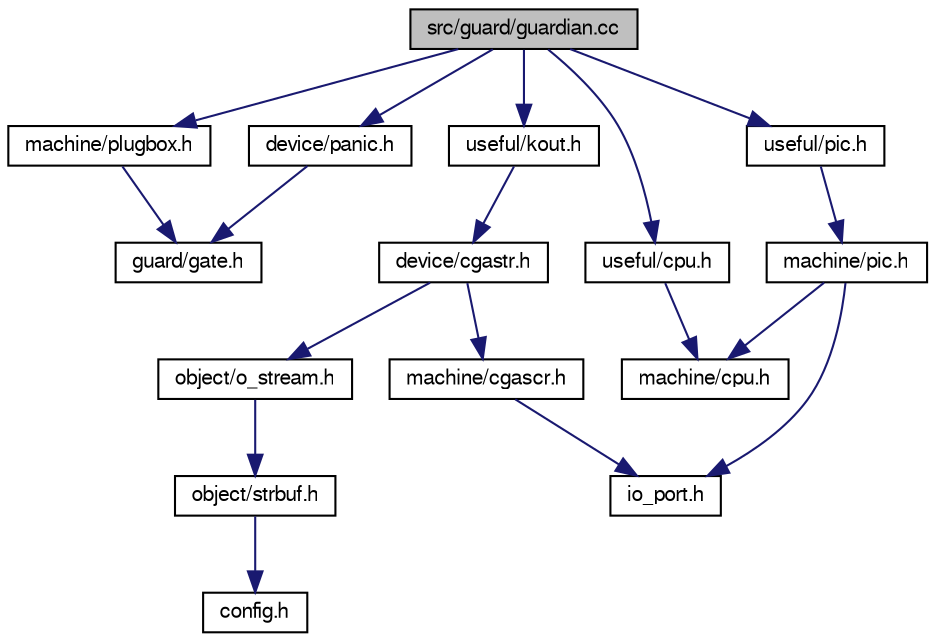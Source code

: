 digraph "src/guard/guardian.cc"
{
  bgcolor="transparent";
  edge [fontname="FreeSans",fontsize="10",labelfontname="FreeSans",labelfontsize="10"];
  node [fontname="FreeSans",fontsize="10",shape=record];
  Node1 [label="src/guard/guardian.cc",height=0.2,width=0.4,color="black", fillcolor="grey75", style="filled" fontcolor="black"];
  Node1 -> Node2 [color="midnightblue",fontsize="10",style="solid",fontname="FreeSans"];
  Node2 [label="machine/plugbox.h",height=0.2,width=0.4,color="black",URL="$machine_2plugbox_8h.html"];
  Node2 -> Node3 [color="midnightblue",fontsize="10",style="solid",fontname="FreeSans"];
  Node3 [label="guard/gate.h",height=0.2,width=0.4,color="black",URL="$gate_8h.html"];
  Node1 -> Node4 [color="midnightblue",fontsize="10",style="solid",fontname="FreeSans"];
  Node4 [label="device/panic.h",height=0.2,width=0.4,color="black",URL="$device_2panic_8h.html"];
  Node4 -> Node3 [color="midnightblue",fontsize="10",style="solid",fontname="FreeSans"];
  Node1 -> Node5 [color="midnightblue",fontsize="10",style="solid",fontname="FreeSans"];
  Node5 [label="useful/kout.h",height=0.2,width=0.4,color="black",URL="$kout_8h.html",tooltip="alles notwendige zum nutzen der in main.cc deklarierten globalen Variable kout"];
  Node5 -> Node6 [color="midnightblue",fontsize="10",style="solid",fontname="FreeSans"];
  Node6 [label="device/cgastr.h",height=0.2,width=0.4,color="black",URL="$cgastr_8h.html"];
  Node6 -> Node7 [color="midnightblue",fontsize="10",style="solid",fontname="FreeSans"];
  Node7 [label="object/o_stream.h",height=0.2,width=0.4,color="black",URL="$o__stream_8h.html"];
  Node7 -> Node8 [color="midnightblue",fontsize="10",style="solid",fontname="FreeSans"];
  Node8 [label="object/strbuf.h",height=0.2,width=0.4,color="black",URL="$strbuf_8h.html"];
  Node8 -> Node9 [color="midnightblue",fontsize="10",style="solid",fontname="FreeSans"];
  Node9 [label="config.h",height=0.2,width=0.4,color="black",URL="$config_8h.html",tooltip="verschiedene defines für Einstellungen"];
  Node6 -> Node10 [color="midnightblue",fontsize="10",style="solid",fontname="FreeSans"];
  Node10 [label="machine/cgascr.h",height=0.2,width=0.4,color="black",URL="$cgascr_8h.html"];
  Node10 -> Node11 [color="midnightblue",fontsize="10",style="solid",fontname="FreeSans"];
  Node11 [label="io_port.h",height=0.2,width=0.4,color="black",URL="$io__port_8h.html"];
  Node1 -> Node12 [color="midnightblue",fontsize="10",style="solid",fontname="FreeSans"];
  Node12 [label="useful/cpu.h",height=0.2,width=0.4,color="black",URL="$useful_2cpu_8h.html",tooltip="alles notwendige zum nutzen der in main.cc deklarierten globalen Variable cpu"];
  Node12 -> Node13 [color="midnightblue",fontsize="10",style="solid",fontname="FreeSans"];
  Node13 [label="machine/cpu.h",height=0.2,width=0.4,color="black",URL="$machine_2cpu_8h.html"];
  Node1 -> Node14 [color="midnightblue",fontsize="10",style="solid",fontname="FreeSans"];
  Node14 [label="useful/pic.h",height=0.2,width=0.4,color="black",URL="$useful_2pic_8h.html"];
  Node14 -> Node15 [color="midnightblue",fontsize="10",style="solid",fontname="FreeSans"];
  Node15 [label="machine/pic.h",height=0.2,width=0.4,color="black",URL="$machine_2pic_8h.html"];
  Node15 -> Node11 [color="midnightblue",fontsize="10",style="solid",fontname="FreeSans"];
  Node15 -> Node13 [color="midnightblue",fontsize="10",style="solid",fontname="FreeSans"];
}
